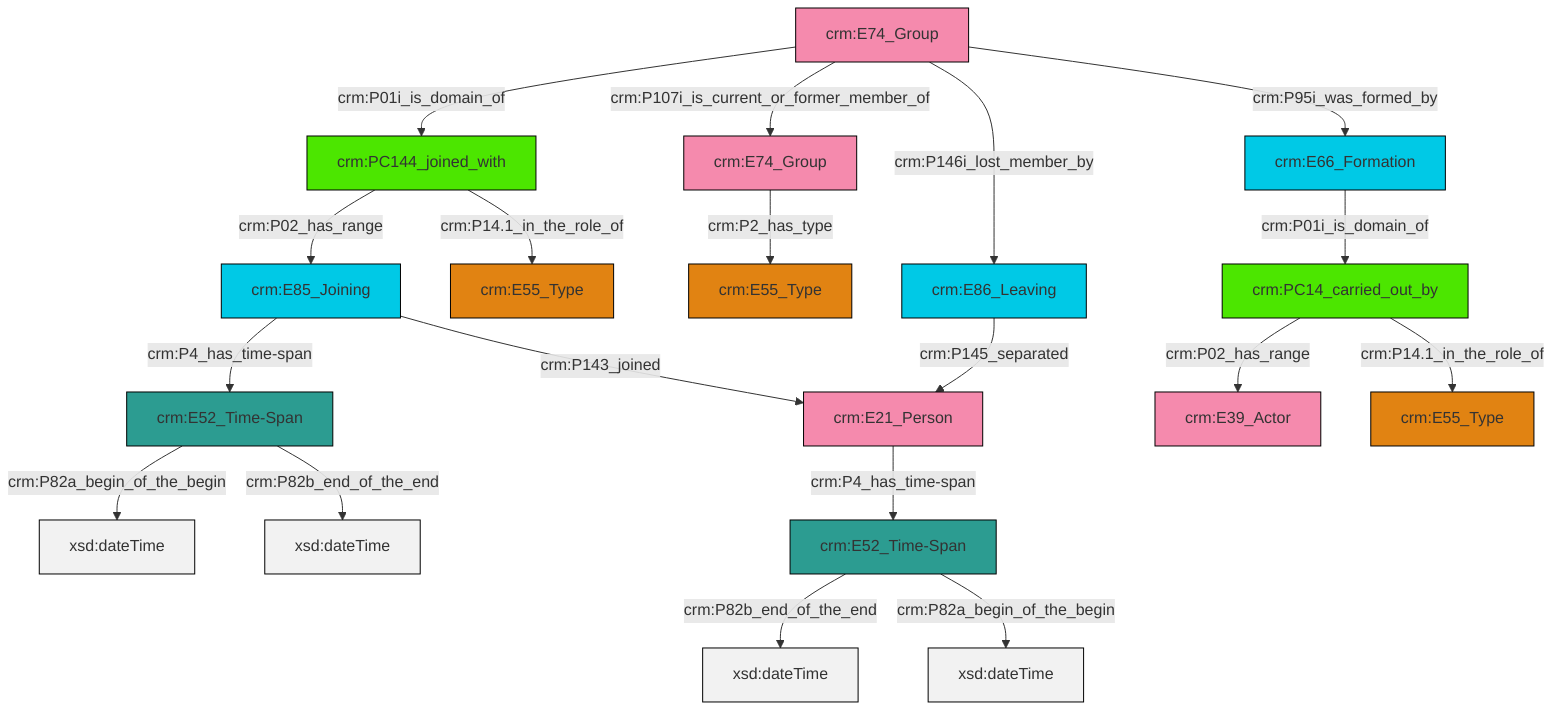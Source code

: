 graph TD
classDef Literal fill:#f2f2f2,stroke:#000000;
classDef CRM_Entity fill:#FFFFFF,stroke:#000000;
classDef Temporal_Entity fill:#00C9E6, stroke:#000000;
classDef Type fill:#E18312, stroke:#000000;
classDef Time-Span fill:#2C9C91, stroke:#000000;
classDef Appellation fill:#FFEB7F, stroke:#000000;
classDef Place fill:#008836, stroke:#000000;
classDef Persistent_Item fill:#B266B2, stroke:#000000;
classDef Conceptual_Object fill:#FFD700, stroke:#000000;
classDef Physical_Thing fill:#D2B48C, stroke:#000000;
classDef Actor fill:#f58aad, stroke:#000000;
classDef PC_Classes fill:#4ce600, stroke:#000000;
classDef Multi fill:#cccccc,stroke:#000000;

6["crm:E85_Joining"]:::Temporal_Entity -->|crm:P4_has_time-span| 10["crm:E52_Time-Span"]:::Time-Span
11["crm:E86_Leaving"]:::Temporal_Entity -->|crm:P145_separated| 0["crm:E21_Person"]:::Actor
12["crm:E74_Group"]:::Actor -->|crm:P2_has_type| 13["crm:E55_Type"]:::Type
18["crm:E52_Time-Span"]:::Time-Span -->|crm:P82b_end_of_the_end| 19[xsd:dateTime]:::Literal
8["crm:E74_Group"]:::Actor -->|crm:P01i_is_domain_of| 20["crm:PC144_joined_with"]:::PC_Classes
10["crm:E52_Time-Span"]:::Time-Span -->|crm:P82a_begin_of_the_begin| 25[xsd:dateTime]:::Literal
20["crm:PC144_joined_with"]:::PC_Classes -->|crm:P02_has_range| 6["crm:E85_Joining"]:::Temporal_Entity
26["crm:PC14_carried_out_by"]:::PC_Classes -->|crm:P02_has_range| 21["crm:E39_Actor"]:::Actor
8["crm:E74_Group"]:::Actor -->|crm:P107i_is_current_or_former_member_of| 12["crm:E74_Group"]:::Actor
8["crm:E74_Group"]:::Actor -->|crm:P146i_lost_member_by| 11["crm:E86_Leaving"]:::Temporal_Entity
16["crm:E66_Formation"]:::Temporal_Entity -->|crm:P01i_is_domain_of| 26["crm:PC14_carried_out_by"]:::PC_Classes
18["crm:E52_Time-Span"]:::Time-Span -->|crm:P82a_begin_of_the_begin| 30[xsd:dateTime]:::Literal
8["crm:E74_Group"]:::Actor -->|crm:P95i_was_formed_by| 16["crm:E66_Formation"]:::Temporal_Entity
0["crm:E21_Person"]:::Actor -->|crm:P4_has_time-span| 18["crm:E52_Time-Span"]:::Time-Span
6["crm:E85_Joining"]:::Temporal_Entity -->|crm:P143_joined| 0["crm:E21_Person"]:::Actor
20["crm:PC144_joined_with"]:::PC_Classes -->|crm:P14.1_in_the_role_of| 4["crm:E55_Type"]:::Type
26["crm:PC14_carried_out_by"]:::PC_Classes -->|crm:P14.1_in_the_role_of| 2["crm:E55_Type"]:::Type
10["crm:E52_Time-Span"]:::Time-Span -->|crm:P82b_end_of_the_end| 33[xsd:dateTime]:::Literal